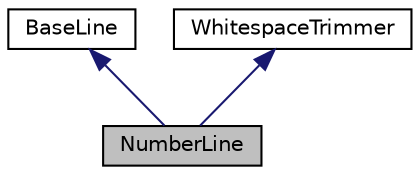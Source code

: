 digraph "NumberLine"
{
 // LATEX_PDF_SIZE
  edge [fontname="Helvetica",fontsize="10",labelfontname="Helvetica",labelfontsize="10"];
  node [fontname="Helvetica",fontsize="10",shape=record];
  Node1 [label="NumberLine",height=0.2,width=0.4,color="black", fillcolor="grey75", style="filled", fontcolor="black",tooltip=" "];
  Node2 -> Node1 [dir="back",color="midnightblue",fontsize="10",style="solid",fontname="Helvetica"];
  Node2 [label="BaseLine",height=0.2,width=0.4,color="black", fillcolor="white", style="filled",URL="$class_base_line.html",tooltip=" "];
  Node3 -> Node1 [dir="back",color="midnightblue",fontsize="10",style="solid",fontname="Helvetica"];
  Node3 [label="WhitespaceTrimmer",height=0.2,width=0.4,color="black", fillcolor="white", style="filled",URL="$class_whitespace_trimmer.html",tooltip=" "];
}
